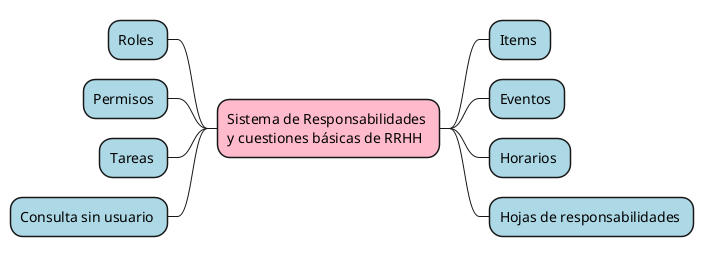 @startmindmap "Diagrama de contexto 0 - Conceptualización"

<style>
mindmapDiagram {
    .green {
        BackgroundColor lightgreen
    }
    .rose {
        BackgroundColor #FFBBCC
    }
    .blue {
        BackgroundColor lightblue
    }
    .yellow {
        BackgroundColor lightyellow
    }
    .orange {
        BackgroundColor #FECF79
    }
    .white {
        BackgroundColor white
    }
}
</style>

+ Sistema de Responsabilidades \ny cuestiones básicas de RRHH <<rose>>

** Items <<blue>>
** Eventos <<blue>>
** Horarios <<blue>>
** Hojas de responsabilidades <<blue>>

left side

-- Roles <<blue>>
-- Permisos <<blue>>
-- Tareas <<blue>>
-- Consulta sin usuario <<blue>>
@endmindmap
